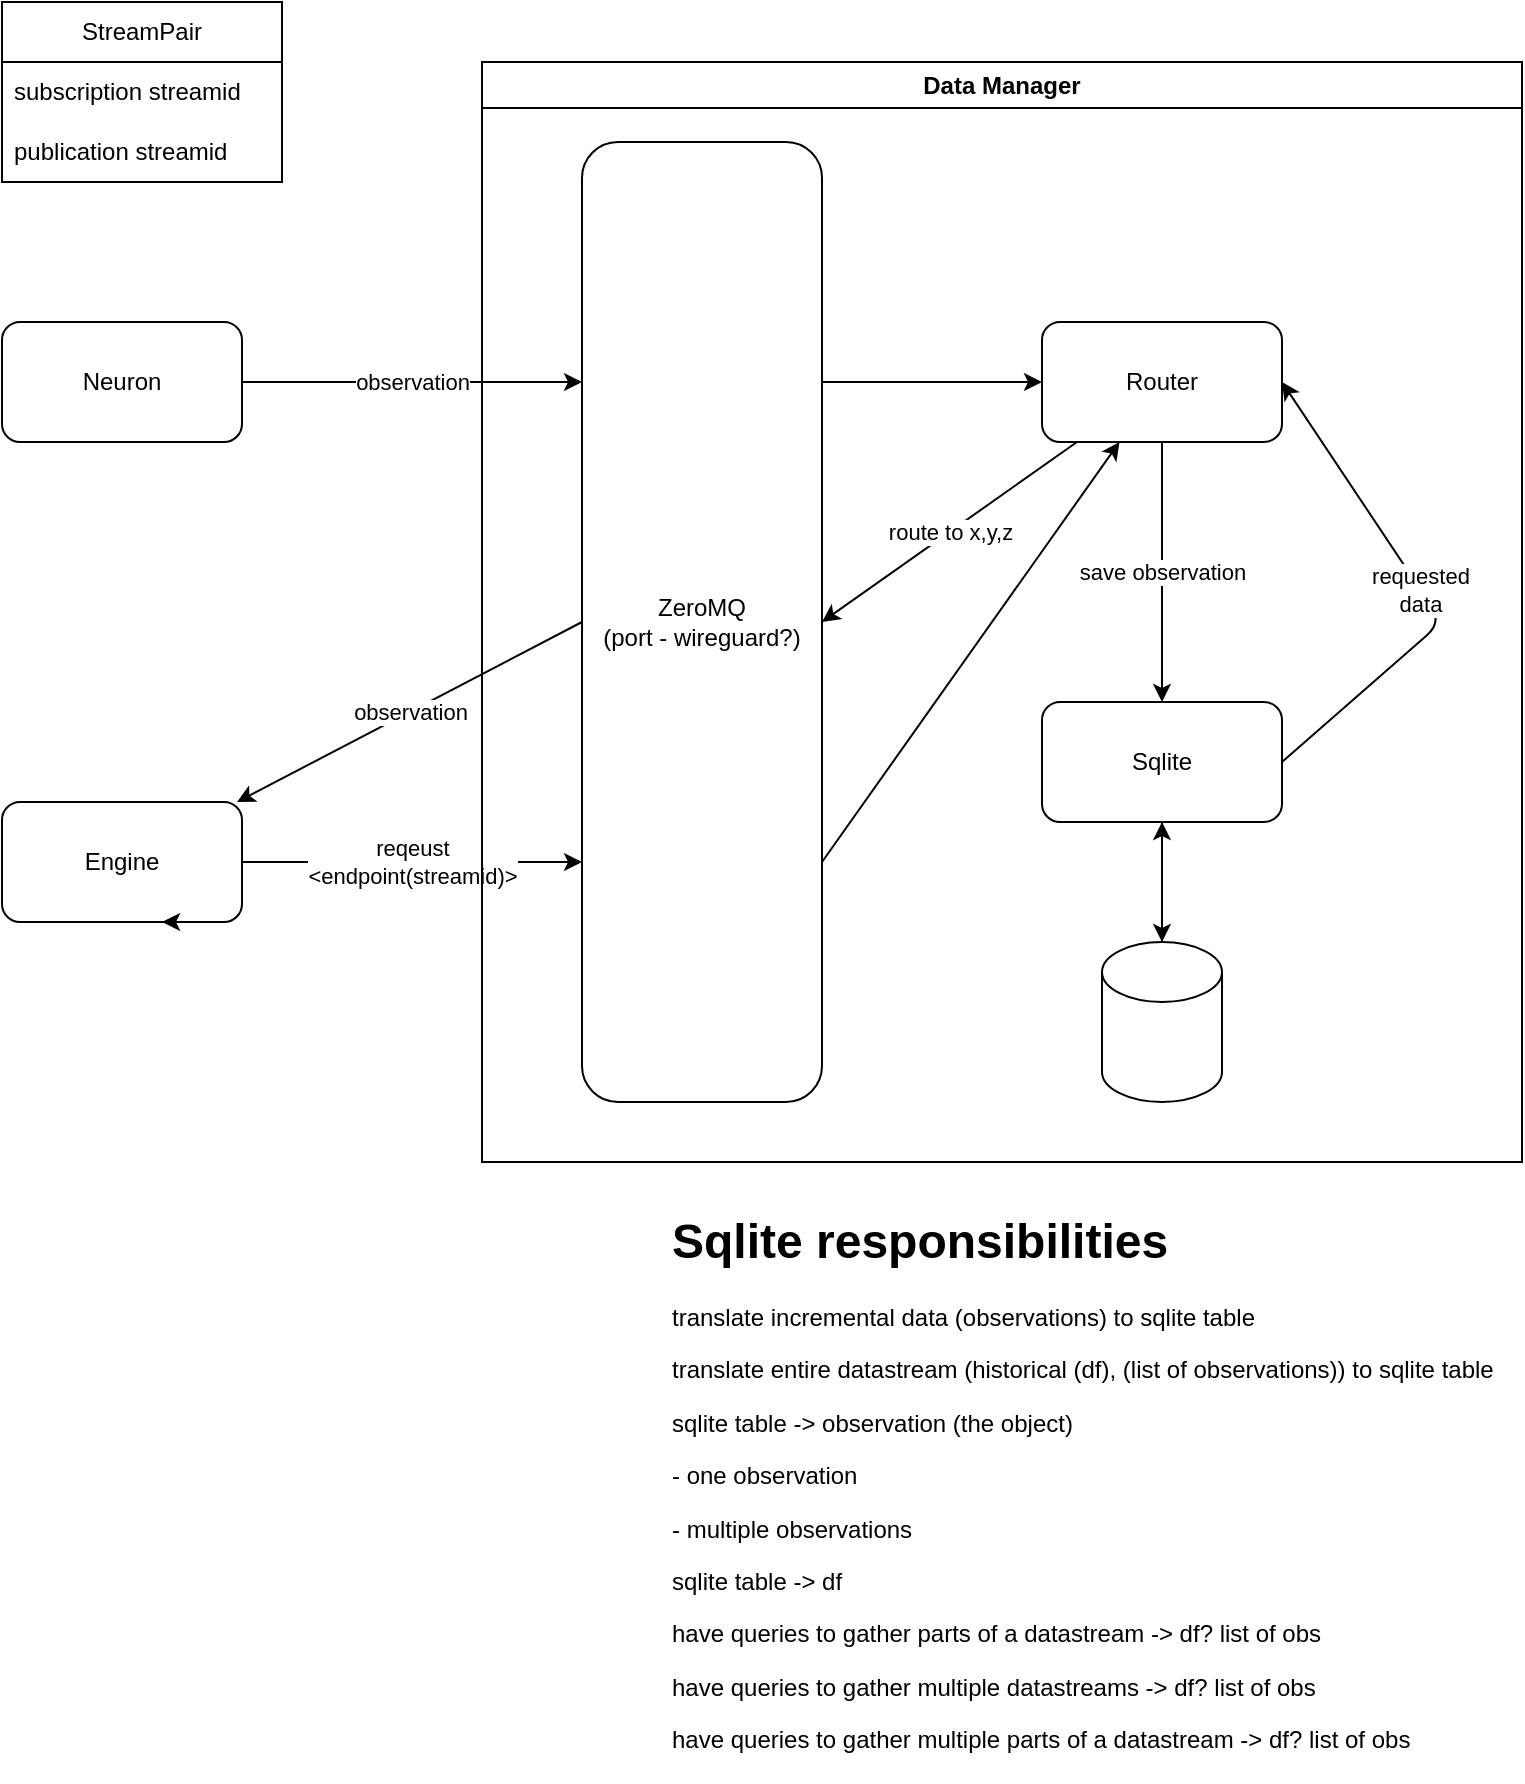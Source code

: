 <mxfile>
    <diagram id="WcfGqjYyLfHxyExsQpsV" name="Page-1">
        <mxGraphModel dx="1002" dy="611" grid="1" gridSize="10" guides="1" tooltips="1" connect="1" arrows="1" fold="1" page="1" pageScale="1" pageWidth="850" pageHeight="1100" math="0" shadow="0">
            <root>
                <mxCell id="0"/>
                <mxCell id="1" parent="0"/>
                <mxCell id="20" value="reqeust&lt;br&gt;&amp;lt;endpoint(streamid)&amp;gt;" style="edgeStyle=none;html=1;entryX=0;entryY=0.75;entryDx=0;entryDy=0;" parent="1" source="2" target="6" edge="1">
                    <mxGeometry relative="1" as="geometry"/>
                </mxCell>
                <mxCell id="2" value="Engine&lt;br&gt;" style="rounded=1;whiteSpace=wrap;html=1;" parent="1" vertex="1">
                    <mxGeometry x="40" y="410" width="120" height="60" as="geometry"/>
                </mxCell>
                <mxCell id="3" value="Neuron" style="rounded=1;whiteSpace=wrap;html=1;" parent="1" vertex="1">
                    <mxGeometry x="40" y="170" width="120" height="60" as="geometry"/>
                </mxCell>
                <mxCell id="5" value="Data Manager" style="swimlane;whiteSpace=wrap;html=1;" parent="1" vertex="1">
                    <mxGeometry x="280" y="40" width="520" height="550" as="geometry"/>
                </mxCell>
                <mxCell id="9" style="edgeStyle=none;html=1;" parent="5" source="7" target="8" edge="1">
                    <mxGeometry relative="1" as="geometry"/>
                </mxCell>
                <mxCell id="22" value="requested&lt;br&gt;data" style="edgeStyle=none;html=1;entryX=1;entryY=0.5;entryDx=0;entryDy=0;exitX=1;exitY=0.5;exitDx=0;exitDy=0;" parent="5" source="7" target="13" edge="1">
                    <mxGeometry relative="1" as="geometry">
                        <Array as="points">
                            <mxPoint x="480" y="280"/>
                        </Array>
                    </mxGeometry>
                </mxCell>
                <mxCell id="7" value="Sqlite" style="rounded=1;whiteSpace=wrap;html=1;" parent="5" vertex="1">
                    <mxGeometry x="280" y="320" width="120" height="60" as="geometry"/>
                </mxCell>
                <mxCell id="10" style="edgeStyle=none;html=1;" parent="5" source="8" target="7" edge="1">
                    <mxGeometry relative="1" as="geometry"/>
                </mxCell>
                <mxCell id="8" value="" style="shape=cylinder3;whiteSpace=wrap;html=1;boundedLbl=1;backgroundOutline=1;size=15;" parent="5" vertex="1">
                    <mxGeometry x="310" y="440" width="60" height="80" as="geometry"/>
                </mxCell>
                <mxCell id="19" style="edgeStyle=none;html=1;exitX=1;exitY=0.25;exitDx=0;exitDy=0;" parent="5" source="6" target="13" edge="1">
                    <mxGeometry relative="1" as="geometry"/>
                </mxCell>
                <mxCell id="21" style="edgeStyle=none;html=1;exitX=1;exitY=0.75;exitDx=0;exitDy=0;" parent="5" source="6" target="13" edge="1">
                    <mxGeometry relative="1" as="geometry"/>
                </mxCell>
                <mxCell id="6" value="ZeroMQ&lt;br&gt;(port - wireguard?)" style="rounded=1;whiteSpace=wrap;html=1;" parent="5" vertex="1">
                    <mxGeometry x="50" y="40" width="120" height="480" as="geometry"/>
                </mxCell>
                <mxCell id="15" value="route to x,y,z&lt;br&gt;" style="edgeStyle=none;html=1;entryX=1;entryY=0.5;entryDx=0;entryDy=0;" parent="5" source="13" target="6" edge="1">
                    <mxGeometry relative="1" as="geometry">
                        <mxPoint x="210" y="210" as="sourcePoint"/>
                        <mxPoint x="250" y="160" as="targetPoint"/>
                    </mxGeometry>
                </mxCell>
                <mxCell id="13" value="Router" style="rounded=1;whiteSpace=wrap;html=1;" parent="5" vertex="1">
                    <mxGeometry x="280" y="130" width="120" height="60" as="geometry"/>
                </mxCell>
                <mxCell id="12" value="save observation" style="edgeStyle=none;html=1;entryX=0.5;entryY=0;entryDx=0;entryDy=0;exitX=0.5;exitY=1;exitDx=0;exitDy=0;" parent="5" source="13" target="7" edge="1">
                    <mxGeometry relative="1" as="geometry"/>
                </mxCell>
                <mxCell id="11" value="observation" style="endArrow=classic;html=1;exitX=1;exitY=0.5;exitDx=0;exitDy=0;" parent="1" source="3" edge="1">
                    <mxGeometry width="50" height="50" relative="1" as="geometry">
                        <mxPoint x="390" y="370" as="sourcePoint"/>
                        <mxPoint x="330" y="200" as="targetPoint"/>
                    </mxGeometry>
                </mxCell>
                <mxCell id="16" value="observation" style="edgeStyle=none;html=1;exitX=0;exitY=0.5;exitDx=0;exitDy=0;" parent="1" source="6" target="2" edge="1">
                    <mxGeometry relative="1" as="geometry"/>
                </mxCell>
                <mxCell id="23" value="StreamPair" style="swimlane;fontStyle=0;childLayout=stackLayout;horizontal=1;startSize=30;horizontalStack=0;resizeParent=1;resizeParentMax=0;resizeLast=0;collapsible=1;marginBottom=0;whiteSpace=wrap;html=1;" parent="1" vertex="1">
                    <mxGeometry x="40" y="10" width="140" height="90" as="geometry"/>
                </mxCell>
                <mxCell id="24" value="subscription streamid" style="text;strokeColor=none;fillColor=none;align=left;verticalAlign=middle;spacingLeft=4;spacingRight=4;overflow=hidden;points=[[0,0.5],[1,0.5]];portConstraint=eastwest;rotatable=0;whiteSpace=wrap;html=1;" parent="23" vertex="1">
                    <mxGeometry y="30" width="140" height="30" as="geometry"/>
                </mxCell>
                <mxCell id="25" value="publication streamid" style="text;strokeColor=none;fillColor=none;align=left;verticalAlign=middle;spacingLeft=4;spacingRight=4;overflow=hidden;points=[[0,0.5],[1,0.5]];portConstraint=eastwest;rotatable=0;whiteSpace=wrap;html=1;" parent="23" vertex="1">
                    <mxGeometry y="60" width="140" height="30" as="geometry"/>
                </mxCell>
                <mxCell id="28" value="&lt;h1&gt;Sqlite responsibilities&lt;/h1&gt;&lt;p&gt;translate incremental data (observations) to sqlite table&lt;/p&gt;&lt;p&gt;translate entire datastream (historical (df), (list of observations)) to sqlite table&lt;/p&gt;&lt;p&gt;&lt;span style=&quot;background-color: initial;&quot;&gt;sqlite table -&amp;gt; observation (the object)&lt;/span&gt;&lt;br&gt;&lt;/p&gt;&lt;p&gt;- one observation&lt;/p&gt;&lt;p&gt;- multiple observations&lt;/p&gt;&lt;p&gt;sqlite table -&amp;gt; df&lt;br&gt;&lt;/p&gt;&lt;p&gt;have queries to gather parts of a datastream -&amp;gt; df? list of obs&lt;br&gt;&lt;/p&gt;&lt;p&gt;have queries to gather multiple datastreams -&amp;gt; df? list of obs&lt;br&gt;&lt;/p&gt;&lt;p&gt;have queries to gather multiple parts of a datastream -&amp;gt; df? list of obs&lt;br&gt;&lt;/p&gt;" style="text;html=1;strokeColor=none;fillColor=none;spacing=5;spacingTop=-20;whiteSpace=wrap;overflow=hidden;rounded=0;" parent="1" vertex="1">
                    <mxGeometry x="370" y="610" width="430" height="290" as="geometry"/>
                </mxCell>
                <mxCell id="29" style="edgeStyle=none;html=1;exitX=0.75;exitY=1;exitDx=0;exitDy=0;entryX=0.667;entryY=1;entryDx=0;entryDy=0;entryPerimeter=0;" edge="1" parent="1" source="2" target="2">
                    <mxGeometry relative="1" as="geometry"/>
                </mxCell>
            </root>
        </mxGraphModel>
    </diagram>
</mxfile>